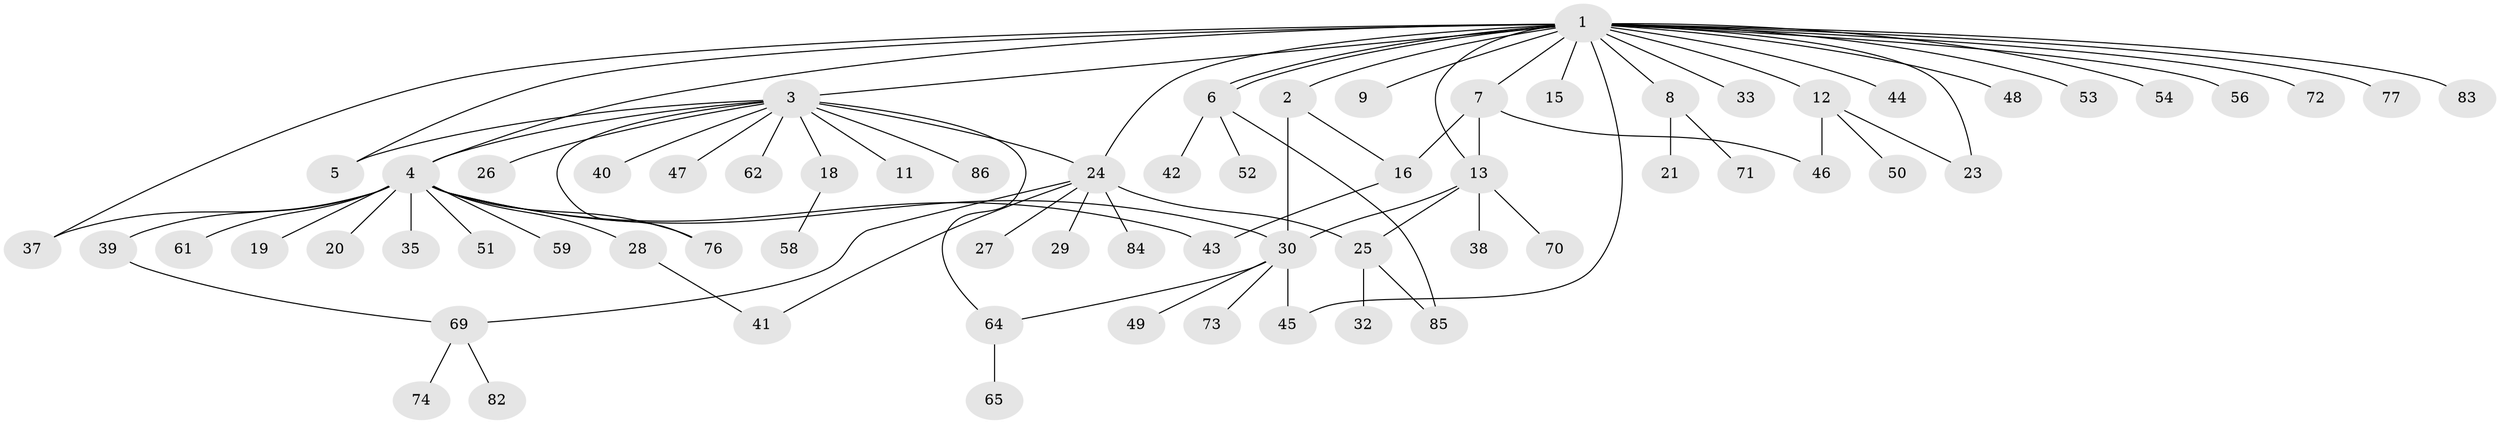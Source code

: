 // Generated by graph-tools (version 1.1) at 2025/51/02/27/25 19:51:57]
// undirected, 67 vertices, 85 edges
graph export_dot {
graph [start="1"]
  node [color=gray90,style=filled];
  1 [super="+34"];
  2;
  3 [super="+14"];
  4 [super="+10"];
  5;
  6 [super="+22"];
  7 [super="+67"];
  8 [super="+31"];
  9;
  11;
  12 [super="+17"];
  13 [super="+63"];
  15;
  16;
  18 [super="+60"];
  19;
  20;
  21;
  23 [super="+36"];
  24 [super="+75"];
  25 [super="+66"];
  26;
  27;
  28;
  29;
  30;
  32;
  33;
  35;
  37 [super="+55"];
  38;
  39 [super="+68"];
  40;
  41;
  42;
  43 [super="+57"];
  44;
  45 [super="+78"];
  46;
  47;
  48;
  49;
  50;
  51;
  52;
  53;
  54;
  56;
  58;
  59;
  61;
  62;
  64 [super="+80"];
  65;
  69 [super="+79"];
  70;
  71;
  72;
  73;
  74;
  76 [super="+81"];
  77;
  82;
  83;
  84;
  85;
  86;
  1 -- 2;
  1 -- 3 [weight=2];
  1 -- 4;
  1 -- 5;
  1 -- 6;
  1 -- 6;
  1 -- 7;
  1 -- 8;
  1 -- 9;
  1 -- 12;
  1 -- 13;
  1 -- 15;
  1 -- 24;
  1 -- 33;
  1 -- 37;
  1 -- 44;
  1 -- 48;
  1 -- 54;
  1 -- 56;
  1 -- 77;
  1 -- 83;
  1 -- 53;
  1 -- 23;
  1 -- 72;
  1 -- 45;
  2 -- 16;
  2 -- 30;
  3 -- 11;
  3 -- 26;
  3 -- 40;
  3 -- 47;
  3 -- 62;
  3 -- 64;
  3 -- 4;
  3 -- 5;
  3 -- 76;
  3 -- 18;
  3 -- 86;
  3 -- 24;
  4 -- 19;
  4 -- 20;
  4 -- 28;
  4 -- 30;
  4 -- 35;
  4 -- 39;
  4 -- 51;
  4 -- 59;
  4 -- 76;
  4 -- 61;
  4 -- 37;
  4 -- 43;
  6 -- 42;
  6 -- 52;
  6 -- 85;
  7 -- 13;
  7 -- 16;
  7 -- 46;
  8 -- 21;
  8 -- 71;
  12 -- 23;
  12 -- 46;
  12 -- 50;
  13 -- 25;
  13 -- 30;
  13 -- 38;
  13 -- 70;
  16 -- 43;
  18 -- 58;
  24 -- 25;
  24 -- 27;
  24 -- 29;
  24 -- 41;
  24 -- 69;
  24 -- 84;
  25 -- 32;
  25 -- 85;
  28 -- 41;
  30 -- 45;
  30 -- 49;
  30 -- 64;
  30 -- 73;
  39 -- 69;
  64 -- 65;
  69 -- 74;
  69 -- 82;
}
